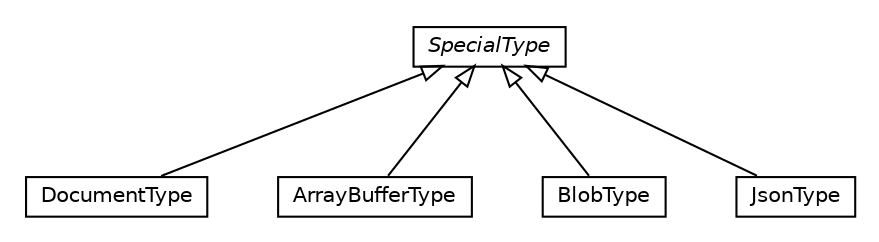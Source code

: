 #!/usr/local/bin/dot
#
# Class diagram 
# Generated by UMLGraph version R5_6-24-gf6e263 (http://www.umlgraph.org/)
#

digraph G {
	edge [fontname="Helvetica",fontsize=10,labelfontname="Helvetica",labelfontsize=10];
	node [fontname="Helvetica",fontsize=10,shape=plaintext];
	nodesep=0.25;
	ranksep=0.5;
	// io.reinert.requestor.types.SpecialType
	c1420 [label=<<table title="io.reinert.requestor.types.SpecialType" border="0" cellborder="1" cellspacing="0" cellpadding="2" port="p" href="./SpecialType.html">
		<tr><td><table border="0" cellspacing="0" cellpadding="1">
<tr><td align="center" balign="center"><font face="Helvetica-Oblique"> SpecialType </font></td></tr>
		</table></td></tr>
		</table>>, URL="./SpecialType.html", fontname="Helvetica", fontcolor="black", fontsize=10.0];
	// io.reinert.requestor.types.DocumentType
	c1421 [label=<<table title="io.reinert.requestor.types.DocumentType" border="0" cellborder="1" cellspacing="0" cellpadding="2" port="p" href="./DocumentType.html">
		<tr><td><table border="0" cellspacing="0" cellpadding="1">
<tr><td align="center" balign="center"> DocumentType </td></tr>
		</table></td></tr>
		</table>>, URL="./DocumentType.html", fontname="Helvetica", fontcolor="black", fontsize=10.0];
	// io.reinert.requestor.types.ArrayBufferType
	c1422 [label=<<table title="io.reinert.requestor.types.ArrayBufferType" border="0" cellborder="1" cellspacing="0" cellpadding="2" port="p" href="./ArrayBufferType.html">
		<tr><td><table border="0" cellspacing="0" cellpadding="1">
<tr><td align="center" balign="center"> ArrayBufferType </td></tr>
		</table></td></tr>
		</table>>, URL="./ArrayBufferType.html", fontname="Helvetica", fontcolor="black", fontsize=10.0];
	// io.reinert.requestor.types.BlobType
	c1423 [label=<<table title="io.reinert.requestor.types.BlobType" border="0" cellborder="1" cellspacing="0" cellpadding="2" port="p" href="./BlobType.html">
		<tr><td><table border="0" cellspacing="0" cellpadding="1">
<tr><td align="center" balign="center"> BlobType </td></tr>
		</table></td></tr>
		</table>>, URL="./BlobType.html", fontname="Helvetica", fontcolor="black", fontsize=10.0];
	// io.reinert.requestor.types.JsonType
	c1424 [label=<<table title="io.reinert.requestor.types.JsonType" border="0" cellborder="1" cellspacing="0" cellpadding="2" port="p" href="./JsonType.html">
		<tr><td><table border="0" cellspacing="0" cellpadding="1">
<tr><td align="center" balign="center"> JsonType </td></tr>
		</table></td></tr>
		</table>>, URL="./JsonType.html", fontname="Helvetica", fontcolor="black", fontsize=10.0];
	//io.reinert.requestor.types.DocumentType extends io.reinert.requestor.types.SpecialType
	c1420:p -> c1421:p [dir=back,arrowtail=empty];
	//io.reinert.requestor.types.ArrayBufferType extends io.reinert.requestor.types.SpecialType
	c1420:p -> c1422:p [dir=back,arrowtail=empty];
	//io.reinert.requestor.types.BlobType extends io.reinert.requestor.types.SpecialType
	c1420:p -> c1423:p [dir=back,arrowtail=empty];
	//io.reinert.requestor.types.JsonType extends io.reinert.requestor.types.SpecialType
	c1420:p -> c1424:p [dir=back,arrowtail=empty];
}

